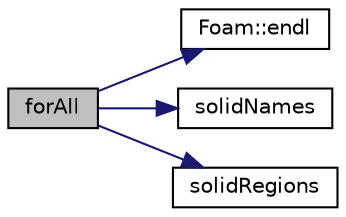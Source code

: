 digraph "forAll"
{
  bgcolor="transparent";
  edge [fontname="Helvetica",fontsize="10",labelfontname="Helvetica",labelfontsize="10"];
  node [fontname="Helvetica",fontsize="10",shape=record];
  rankdir="LR";
  Node1 [label="forAll",height=0.2,width=0.4,color="black", fillcolor="grey75", style="filled" fontcolor="black"];
  Node1 -> Node2 [color="midnightblue",fontsize="10",style="solid",fontname="Helvetica"];
  Node2 [label="Foam::endl",height=0.2,width=0.4,color="black",URL="$namespaceFoam.html#a2db8fe02a0d3909e9351bb4275b23ce4",tooltip="Add newline and flush stream. "];
  Node1 -> Node3 [color="midnightblue",fontsize="10",style="solid",fontname="Helvetica"];
  Node3 [label="solidNames",height=0.2,width=0.4,color="black",URL="$createSolidMeshes_8H.html#a192a987cef5505ccd582f07557c0ab0a"];
  Node1 -> Node4 [color="midnightblue",fontsize="10",style="solid",fontname="Helvetica"];
  Node4 [label="solidRegions",height=0.2,width=0.4,color="black",URL="$createSolidMeshes_8H.html#a5774e5acc622d01813b3cdd01619282c"];
}
